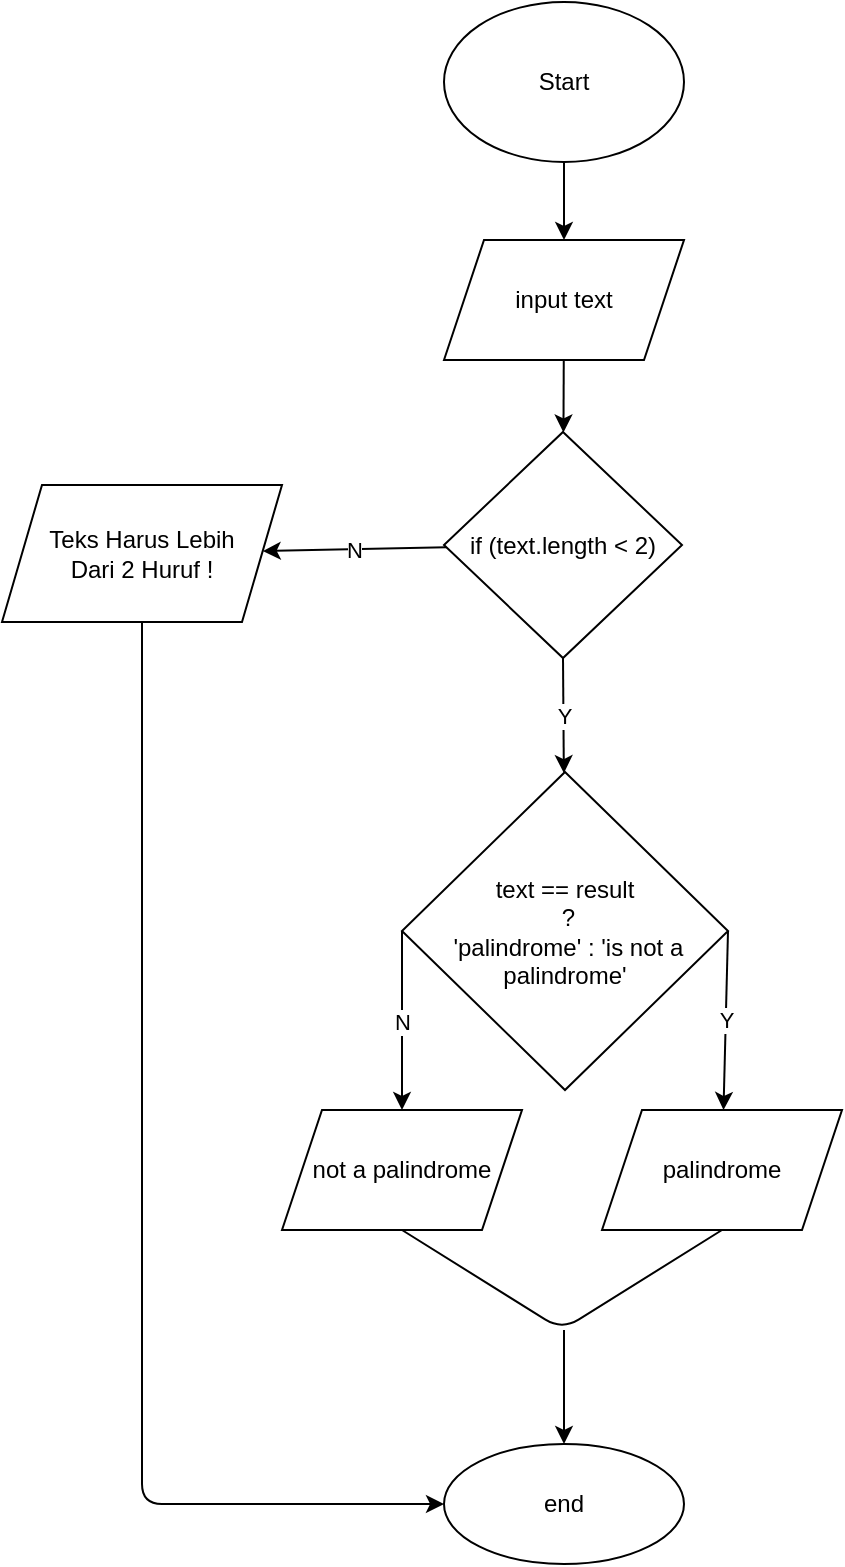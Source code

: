 <mxfile>
    <diagram id="lsMXrgITzSGhQojdrV4j" name="Halaman-1">
        <mxGraphModel dx="1044" dy="1040" grid="1" gridSize="10" guides="1" tooltips="1" connect="1" arrows="1" fold="1" page="1" pageScale="1" pageWidth="827" pageHeight="1169" math="0" shadow="0">
            <root>
                <mxCell id="0"/>
                <mxCell id="1" parent="0"/>
                <mxCell id="18" value="" style="edgeStyle=none;html=1;entryX=0.5;entryY=0;entryDx=0;entryDy=0;" parent="1" source="kg48jxx2-bxGzVazM7Rs-2" target="kg48jxx2-bxGzVazM7Rs-11" edge="1">
                    <mxGeometry relative="1" as="geometry">
                        <mxPoint x="431" y="267" as="targetPoint"/>
                    </mxGeometry>
                </mxCell>
                <mxCell id="kg48jxx2-bxGzVazM7Rs-2" value="Start" style="ellipse;whiteSpace=wrap;html=1;" parent="1" vertex="1">
                    <mxGeometry x="371" y="140" width="120" height="80" as="geometry"/>
                </mxCell>
                <mxCell id="20" value="" style="edgeStyle=none;html=1;" edge="1" parent="1" source="kg48jxx2-bxGzVazM7Rs-11" target="19">
                    <mxGeometry relative="1" as="geometry"/>
                </mxCell>
                <mxCell id="kg48jxx2-bxGzVazM7Rs-11" value="input text" style="shape=parallelogram;perimeter=parallelogramPerimeter;whiteSpace=wrap;html=1;fixedSize=1;" parent="1" vertex="1">
                    <mxGeometry x="371" y="259" width="120" height="60" as="geometry"/>
                </mxCell>
                <mxCell id="5" value="Y" style="edgeStyle=none;html=1;exitX=0.5;exitY=1;exitDx=0;exitDy=0;" parent="1" source="19" target="4" edge="1">
                    <mxGeometry relative="1" as="geometry">
                        <mxPoint x="431" y="470" as="sourcePoint"/>
                    </mxGeometry>
                </mxCell>
                <mxCell id="11" value="Y" style="edgeStyle=none;html=1;exitX=1;exitY=0.5;exitDx=0;exitDy=0;" parent="1" source="4" target="10" edge="1">
                    <mxGeometry relative="1" as="geometry"/>
                </mxCell>
                <mxCell id="13" value="N" style="edgeStyle=none;html=1;exitX=0;exitY=0.5;exitDx=0;exitDy=0;" parent="1" source="4" target="12" edge="1">
                    <mxGeometry relative="1" as="geometry"/>
                </mxCell>
                <mxCell id="4" value="text == result&lt;br&gt;&amp;nbsp;?&lt;br&gt;&amp;nbsp;'palindrome' : 'is not a palindrome'" style="rhombus;whiteSpace=wrap;html=1;" parent="1" vertex="1">
                    <mxGeometry x="350" y="525" width="163" height="159" as="geometry"/>
                </mxCell>
                <mxCell id="10" value="palindrome" style="shape=parallelogram;perimeter=parallelogramPerimeter;whiteSpace=wrap;html=1;fixedSize=1;" parent="1" vertex="1">
                    <mxGeometry x="450" y="694" width="120" height="60" as="geometry"/>
                </mxCell>
                <mxCell id="12" value="not a palindrome" style="shape=parallelogram;perimeter=parallelogramPerimeter;whiteSpace=wrap;html=1;fixedSize=1;" parent="1" vertex="1">
                    <mxGeometry x="290" y="694" width="120" height="60" as="geometry"/>
                </mxCell>
                <mxCell id="14" value="end" style="ellipse;whiteSpace=wrap;html=1;" parent="1" vertex="1">
                    <mxGeometry x="371" y="861" width="120" height="60" as="geometry"/>
                </mxCell>
                <mxCell id="25" value="N" style="edgeStyle=none;html=1;" edge="1" parent="1" source="19" target="24">
                    <mxGeometry relative="1" as="geometry"/>
                </mxCell>
                <mxCell id="19" value="if (text.length &amp;lt; 2)" style="rhombus;whiteSpace=wrap;html=1;" vertex="1" parent="1">
                    <mxGeometry x="371" y="355" width="119" height="113" as="geometry"/>
                </mxCell>
                <mxCell id="22" value="" style="endArrow=none;html=1;exitX=0.5;exitY=1;exitDx=0;exitDy=0;entryX=0.5;entryY=1;entryDx=0;entryDy=0;" edge="1" parent="1" source="12" target="10">
                    <mxGeometry width="50" height="50" relative="1" as="geometry">
                        <mxPoint x="420" y="754" as="sourcePoint"/>
                        <mxPoint x="470" y="704" as="targetPoint"/>
                        <Array as="points">
                            <mxPoint x="430" y="804"/>
                        </Array>
                    </mxGeometry>
                </mxCell>
                <mxCell id="23" value="" style="endArrow=classic;html=1;entryX=0.5;entryY=0;entryDx=0;entryDy=0;" edge="1" parent="1" target="14">
                    <mxGeometry width="50" height="50" relative="1" as="geometry">
                        <mxPoint x="431" y="804" as="sourcePoint"/>
                        <mxPoint x="470" y="794" as="targetPoint"/>
                    </mxGeometry>
                </mxCell>
                <mxCell id="24" value="Teks Harus Lebih&lt;br&gt;Dari 2 Huruf !" style="shape=parallelogram;perimeter=parallelogramPerimeter;whiteSpace=wrap;html=1;fixedSize=1;" vertex="1" parent="1">
                    <mxGeometry x="150" y="381.5" width="140" height="68.5" as="geometry"/>
                </mxCell>
                <mxCell id="26" value="" style="endArrow=classic;html=1;exitX=0.5;exitY=1;exitDx=0;exitDy=0;entryX=0;entryY=0.5;entryDx=0;entryDy=0;" edge="1" parent="1" source="24" target="14">
                    <mxGeometry width="50" height="50" relative="1" as="geometry">
                        <mxPoint x="410" y="620" as="sourcePoint"/>
                        <mxPoint x="460" y="570" as="targetPoint"/>
                        <Array as="points">
                            <mxPoint x="220" y="891"/>
                        </Array>
                    </mxGeometry>
                </mxCell>
            </root>
        </mxGraphModel>
    </diagram>
</mxfile>